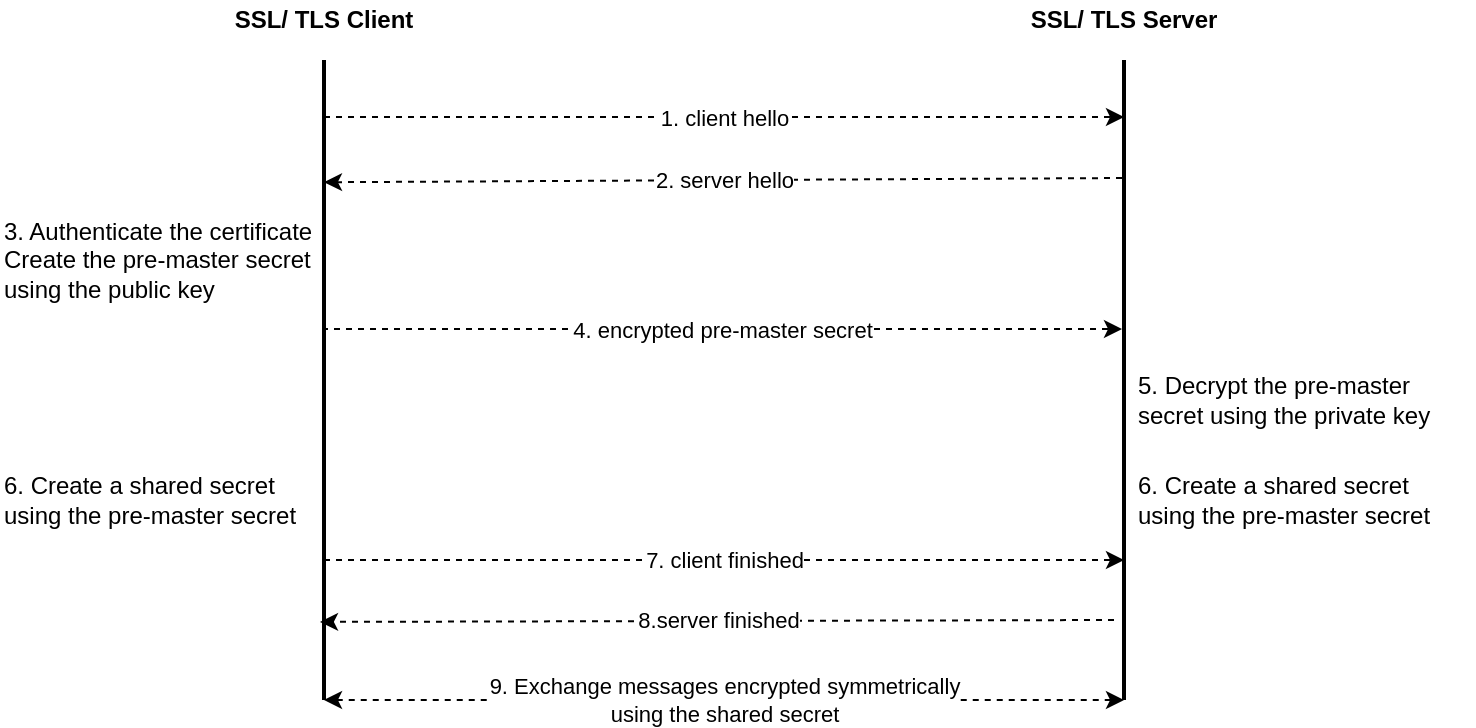 <mxfile version="12.7.0" type="device"><diagram id="NNJGfxjSt5o2I0JN6TIS" name="Page-1"><mxGraphModel dx="868" dy="450" grid="1" gridSize="10" guides="1" tooltips="1" connect="1" arrows="1" fold="1" page="1" pageScale="1" pageWidth="850" pageHeight="1100" math="0" shadow="0"><root><mxCell id="0"/><mxCell id="1" parent="0"/><mxCell id="XWmCBOZDFWiPDAsiAo_5-1" value="&lt;b&gt;SSL/ TLS Client&lt;/b&gt;" style="text;html=1;strokeColor=none;fillColor=none;align=center;verticalAlign=middle;whiteSpace=wrap;rounded=0;" vertex="1" parent="1"><mxGeometry x="120" y="50" width="110" height="20" as="geometry"/></mxCell><mxCell id="XWmCBOZDFWiPDAsiAo_5-4" value="&lt;b&gt;SSL/ TLS Server&lt;/b&gt;" style="text;html=1;strokeColor=none;fillColor=none;align=center;verticalAlign=middle;whiteSpace=wrap;rounded=0;" vertex="1" parent="1"><mxGeometry x="520" y="50" width="110" height="20" as="geometry"/></mxCell><mxCell id="XWmCBOZDFWiPDAsiAo_5-5" value="" style="line;strokeWidth=2;direction=south;html=1;" vertex="1" parent="1"><mxGeometry x="170" y="80" width="10" height="320" as="geometry"/></mxCell><mxCell id="XWmCBOZDFWiPDAsiAo_5-6" value="" style="line;strokeWidth=2;direction=south;html=1;" vertex="1" parent="1"><mxGeometry x="570" y="80" width="10" height="320" as="geometry"/></mxCell><mxCell id="XWmCBOZDFWiPDAsiAo_5-9" value="1. client hello" style="endArrow=classic;html=1;entryX=0.25;entryY=0.5;entryDx=0;entryDy=0;entryPerimeter=0;exitX=0.25;exitY=0.5;exitDx=0;exitDy=0;exitPerimeter=0;dashed=1;" edge="1" parent="1"><mxGeometry width="50" height="50" relative="1" as="geometry"><mxPoint x="175" y="108.5" as="sourcePoint"/><mxPoint x="575" y="108.5" as="targetPoint"/></mxGeometry></mxCell><mxCell id="XWmCBOZDFWiPDAsiAo_5-10" value="2. server hello" style="endArrow=classic;html=1;dashed=1;entryX=0.191;entryY=0.5;entryDx=0;entryDy=0;entryPerimeter=0;" edge="1" parent="1" target="XWmCBOZDFWiPDAsiAo_5-5"><mxGeometry width="50" height="50" relative="1" as="geometry"><mxPoint x="574" y="139" as="sourcePoint"/><mxPoint x="180" y="140" as="targetPoint"/></mxGeometry></mxCell><mxCell id="XWmCBOZDFWiPDAsiAo_5-19" value="3. Authenticate the certificate&lt;br&gt;Create the pre-master secret using the public key" style="text;html=1;strokeColor=none;fillColor=none;align=left;verticalAlign=middle;whiteSpace=wrap;rounded=0;" vertex="1" parent="1"><mxGeometry x="13" y="160" width="170" height="40" as="geometry"/></mxCell><mxCell id="XWmCBOZDFWiPDAsiAo_5-20" value="4. encrypted pre-master secret" style="endArrow=classic;html=1;entryX=0.25;entryY=0.5;entryDx=0;entryDy=0;entryPerimeter=0;exitX=0.25;exitY=0.5;exitDx=0;exitDy=0;exitPerimeter=0;dashed=1;" edge="1" parent="1"><mxGeometry width="50" height="50" relative="1" as="geometry"><mxPoint x="174" y="214.5" as="sourcePoint"/><mxPoint x="574" y="214.5" as="targetPoint"/></mxGeometry></mxCell><mxCell id="XWmCBOZDFWiPDAsiAo_5-21" value="5. Decrypt the pre-master secret using the private key" style="text;html=1;strokeColor=none;fillColor=none;align=left;verticalAlign=middle;whiteSpace=wrap;rounded=0;" vertex="1" parent="1"><mxGeometry x="580" y="230" width="170" height="40" as="geometry"/></mxCell><mxCell id="XWmCBOZDFWiPDAsiAo_5-22" value="6. Create a shared secret&amp;nbsp; using the pre-master secret" style="text;html=1;strokeColor=none;fillColor=none;align=left;verticalAlign=middle;whiteSpace=wrap;rounded=0;" vertex="1" parent="1"><mxGeometry x="580" y="280" width="170" height="40" as="geometry"/></mxCell><mxCell id="XWmCBOZDFWiPDAsiAo_5-23" value="6. Create a shared secret&amp;nbsp; using the pre-master secret" style="text;html=1;strokeColor=none;fillColor=none;align=left;verticalAlign=middle;whiteSpace=wrap;rounded=0;" vertex="1" parent="1"><mxGeometry x="13" y="280" width="170" height="40" as="geometry"/></mxCell><mxCell id="XWmCBOZDFWiPDAsiAo_5-24" value="7. client finished" style="endArrow=classic;html=1;entryX=0.25;entryY=0.5;entryDx=0;entryDy=0;entryPerimeter=0;exitX=0.25;exitY=0.5;exitDx=0;exitDy=0;exitPerimeter=0;dashed=1;" edge="1" parent="1"><mxGeometry width="50" height="50" relative="1" as="geometry"><mxPoint x="175" y="330" as="sourcePoint"/><mxPoint x="575" y="330" as="targetPoint"/></mxGeometry></mxCell><mxCell id="XWmCBOZDFWiPDAsiAo_5-26" value="8.server finished" style="endArrow=classic;html=1;dashed=1;entryX=0.878;entryY=0.7;entryDx=0;entryDy=0;entryPerimeter=0;" edge="1" parent="1" target="XWmCBOZDFWiPDAsiAo_5-5"><mxGeometry width="50" height="50" relative="1" as="geometry"><mxPoint x="570" y="360" as="sourcePoint"/><mxPoint x="171" y="362" as="targetPoint"/></mxGeometry></mxCell><mxCell id="XWmCBOZDFWiPDAsiAo_5-27" value="9. Exchange messages encrypted symmetrically &lt;br&gt;using&amp;nbsp;the shared secret" style="endArrow=classic;startArrow=classic;html=1;dashed=1;exitX=1;exitY=0.5;exitDx=0;exitDy=0;exitPerimeter=0;entryX=1;entryY=0.5;entryDx=0;entryDy=0;entryPerimeter=0;" edge="1" parent="1" source="XWmCBOZDFWiPDAsiAo_5-5" target="XWmCBOZDFWiPDAsiAo_5-6"><mxGeometry width="50" height="50" relative="1" as="geometry"><mxPoint x="520" y="440" as="sourcePoint"/><mxPoint x="570" y="390" as="targetPoint"/></mxGeometry></mxCell></root></mxGraphModel></diagram></mxfile>